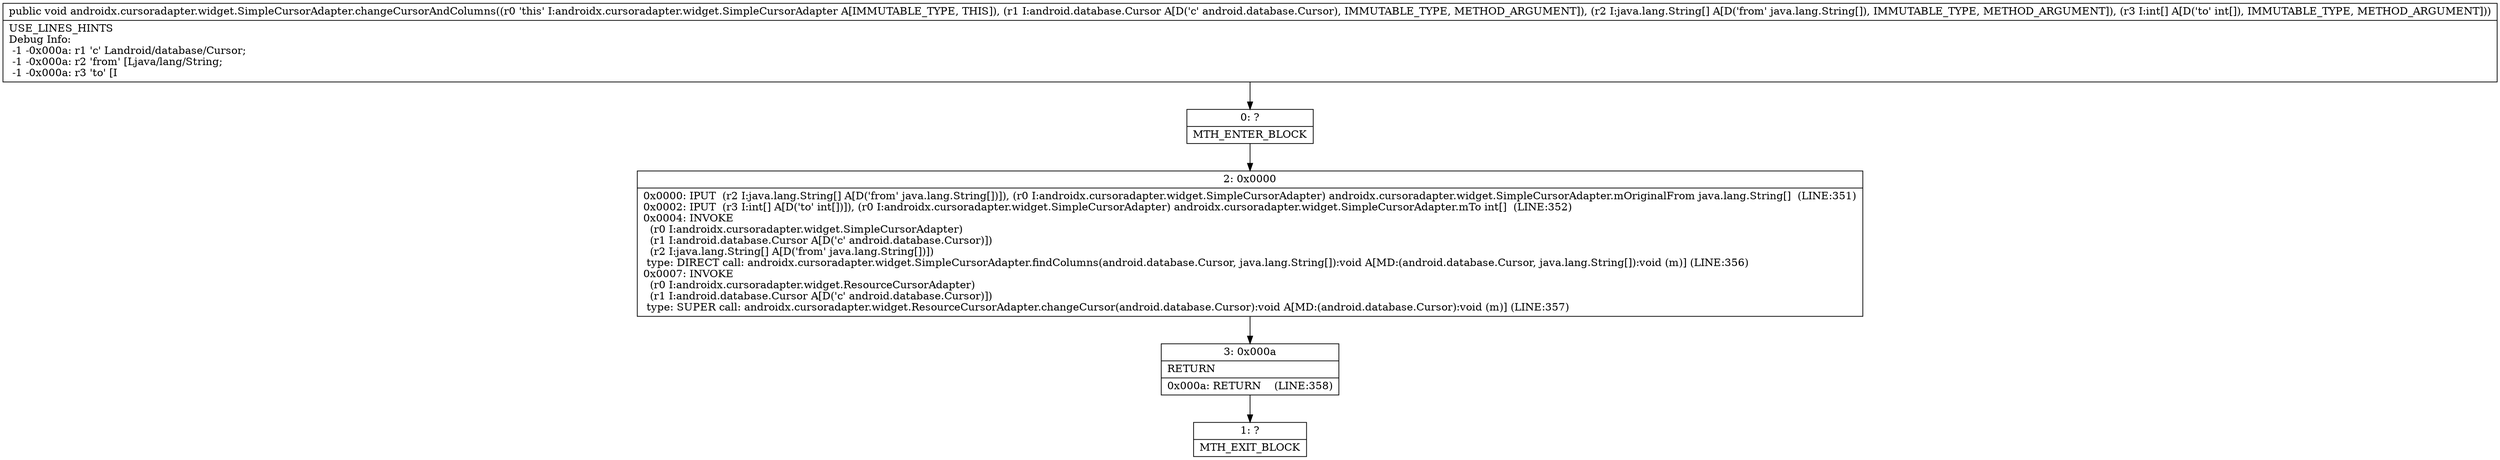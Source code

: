 digraph "CFG forandroidx.cursoradapter.widget.SimpleCursorAdapter.changeCursorAndColumns(Landroid\/database\/Cursor;[Ljava\/lang\/String;[I)V" {
Node_0 [shape=record,label="{0\:\ ?|MTH_ENTER_BLOCK\l}"];
Node_2 [shape=record,label="{2\:\ 0x0000|0x0000: IPUT  (r2 I:java.lang.String[] A[D('from' java.lang.String[])]), (r0 I:androidx.cursoradapter.widget.SimpleCursorAdapter) androidx.cursoradapter.widget.SimpleCursorAdapter.mOriginalFrom java.lang.String[]  (LINE:351)\l0x0002: IPUT  (r3 I:int[] A[D('to' int[])]), (r0 I:androidx.cursoradapter.widget.SimpleCursorAdapter) androidx.cursoradapter.widget.SimpleCursorAdapter.mTo int[]  (LINE:352)\l0x0004: INVOKE  \l  (r0 I:androidx.cursoradapter.widget.SimpleCursorAdapter)\l  (r1 I:android.database.Cursor A[D('c' android.database.Cursor)])\l  (r2 I:java.lang.String[] A[D('from' java.lang.String[])])\l type: DIRECT call: androidx.cursoradapter.widget.SimpleCursorAdapter.findColumns(android.database.Cursor, java.lang.String[]):void A[MD:(android.database.Cursor, java.lang.String[]):void (m)] (LINE:356)\l0x0007: INVOKE  \l  (r0 I:androidx.cursoradapter.widget.ResourceCursorAdapter)\l  (r1 I:android.database.Cursor A[D('c' android.database.Cursor)])\l type: SUPER call: androidx.cursoradapter.widget.ResourceCursorAdapter.changeCursor(android.database.Cursor):void A[MD:(android.database.Cursor):void (m)] (LINE:357)\l}"];
Node_3 [shape=record,label="{3\:\ 0x000a|RETURN\l|0x000a: RETURN    (LINE:358)\l}"];
Node_1 [shape=record,label="{1\:\ ?|MTH_EXIT_BLOCK\l}"];
MethodNode[shape=record,label="{public void androidx.cursoradapter.widget.SimpleCursorAdapter.changeCursorAndColumns((r0 'this' I:androidx.cursoradapter.widget.SimpleCursorAdapter A[IMMUTABLE_TYPE, THIS]), (r1 I:android.database.Cursor A[D('c' android.database.Cursor), IMMUTABLE_TYPE, METHOD_ARGUMENT]), (r2 I:java.lang.String[] A[D('from' java.lang.String[]), IMMUTABLE_TYPE, METHOD_ARGUMENT]), (r3 I:int[] A[D('to' int[]), IMMUTABLE_TYPE, METHOD_ARGUMENT]))  | USE_LINES_HINTS\lDebug Info:\l  \-1 \-0x000a: r1 'c' Landroid\/database\/Cursor;\l  \-1 \-0x000a: r2 'from' [Ljava\/lang\/String;\l  \-1 \-0x000a: r3 'to' [I\l}"];
MethodNode -> Node_0;Node_0 -> Node_2;
Node_2 -> Node_3;
Node_3 -> Node_1;
}

